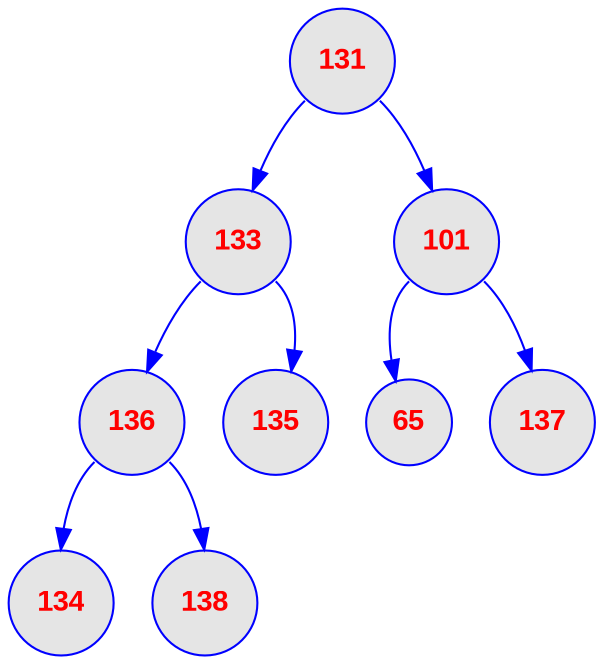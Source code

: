 digraph tas {
	node [
		fontname  = "Arial bold" 
		fontsize  = "14"
		fontcolor = "red"
		style     = "rounded, filled"
		shape     = "circle"
		fillcolor = "grey90"
		color     = "blue"
		width     = "0.5"
	]

	edge [
		color     = "blue"
	]

	0 [label = "131"];
	0 [label = "131"];
	0:sw -> 1;
	1 [label = "133"];
	1 [label = "133"];
	1:sw -> 3;
	3 [label = "136"];
	3 [label = "136"];
	3:sw -> 7;
	7 [label = "134"];
	3:se -> 8;
	8 [label = "138"];
	1:se -> 4;
	4 [label = "135"];
	0:se -> 2;
	2 [label = "101"];
	2 [label = "101"];
	2:sw -> 5;
	5 [label = "65"];
	2:se -> 6;
	6 [label = "137"];
}
